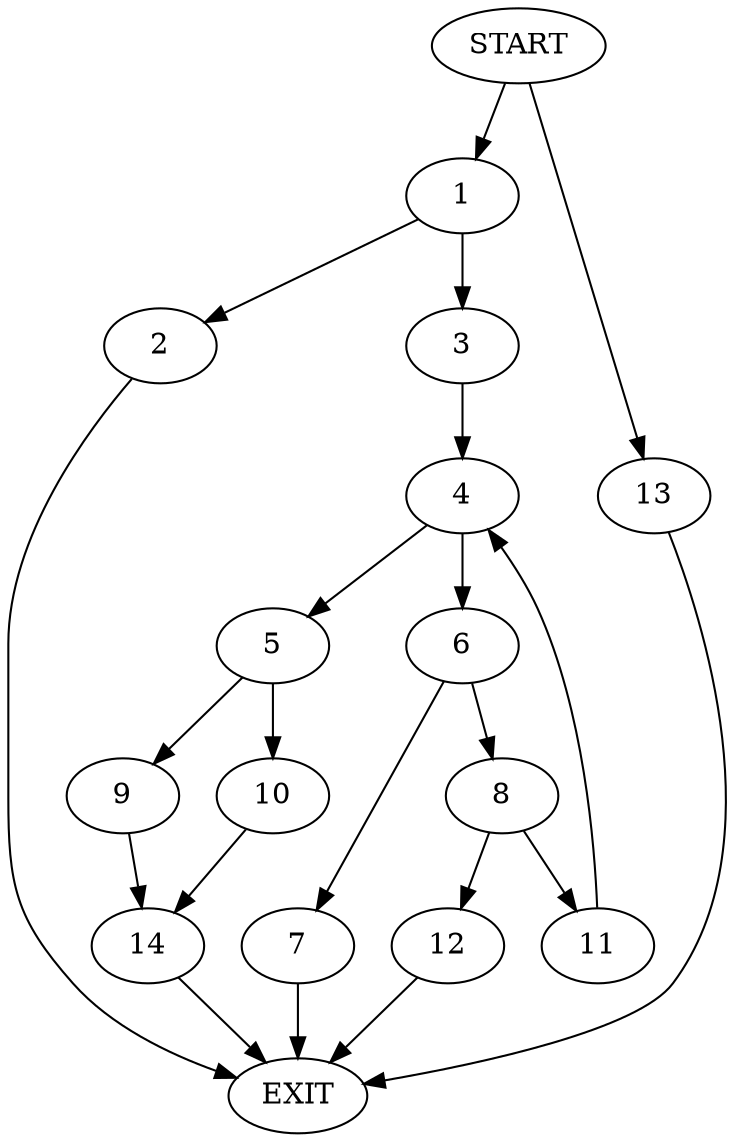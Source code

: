 digraph {
0 [label="START"]
15 [label="EXIT"]
0 -> 1
1 -> 2
1 -> 3
3 -> 4
2 -> 15
4 -> 5
4 -> 6
6 -> 7
6 -> 8
5 -> 9
5 -> 10
8 -> 11
8 -> 12
7 -> 15
12 -> 15
11 -> 4
0 -> 13
13 -> 15
10 -> 14
9 -> 14
14 -> 15
}
